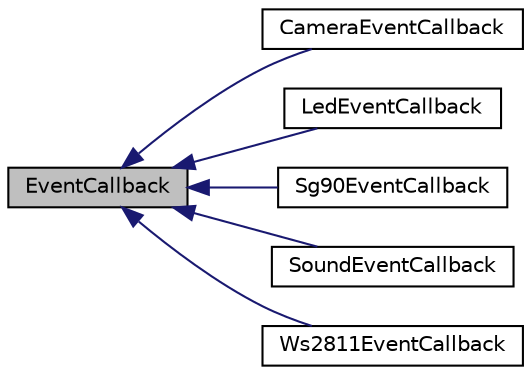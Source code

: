 digraph "EventCallback"
{
 // LATEX_PDF_SIZE
  edge [fontname="Helvetica",fontsize="10",labelfontname="Helvetica",labelfontsize="10"];
  node [fontname="Helvetica",fontsize="10",shape=record];
  rankdir="LR";
  Node1 [label="EventCallback",height=0.2,width=0.4,color="black", fillcolor="grey75", style="filled", fontcolor="black",tooltip=" "];
  Node1 -> Node2 [dir="back",color="midnightblue",fontsize="10",style="solid",fontname="Helvetica"];
  Node2 [label="CameraEventCallback",height=0.2,width=0.4,color="black", fillcolor="white", style="filled",URL="$classCameraEventCallback.html",tooltip=" "];
  Node1 -> Node3 [dir="back",color="midnightblue",fontsize="10",style="solid",fontname="Helvetica"];
  Node3 [label="LedEventCallback",height=0.2,width=0.4,color="black", fillcolor="white", style="filled",URL="$classLedEventCallback.html",tooltip=" "];
  Node1 -> Node4 [dir="back",color="midnightblue",fontsize="10",style="solid",fontname="Helvetica"];
  Node4 [label="Sg90EventCallback",height=0.2,width=0.4,color="black", fillcolor="white", style="filled",URL="$classSg90EventCallback.html",tooltip=" "];
  Node1 -> Node5 [dir="back",color="midnightblue",fontsize="10",style="solid",fontname="Helvetica"];
  Node5 [label="SoundEventCallback",height=0.2,width=0.4,color="black", fillcolor="white", style="filled",URL="$classSoundEventCallback.html",tooltip=" "];
  Node1 -> Node6 [dir="back",color="midnightblue",fontsize="10",style="solid",fontname="Helvetica"];
  Node6 [label="Ws2811EventCallback",height=0.2,width=0.4,color="black", fillcolor="white", style="filled",URL="$classWs2811EventCallback.html",tooltip=" "];
}
